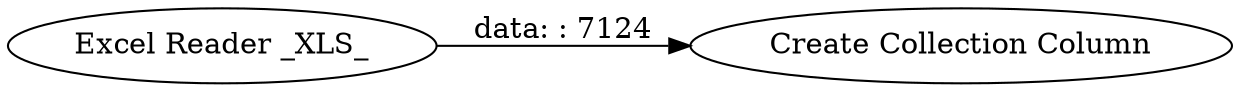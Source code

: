 digraph {
	"-8912547677165746551_1" [label="Excel Reader _XLS_"]
	"-8912547677165746551_2" [label="Create Collection Column"]
	"-8912547677165746551_1" -> "-8912547677165746551_2" [label="data: : 7124"]
	rankdir=LR
}

